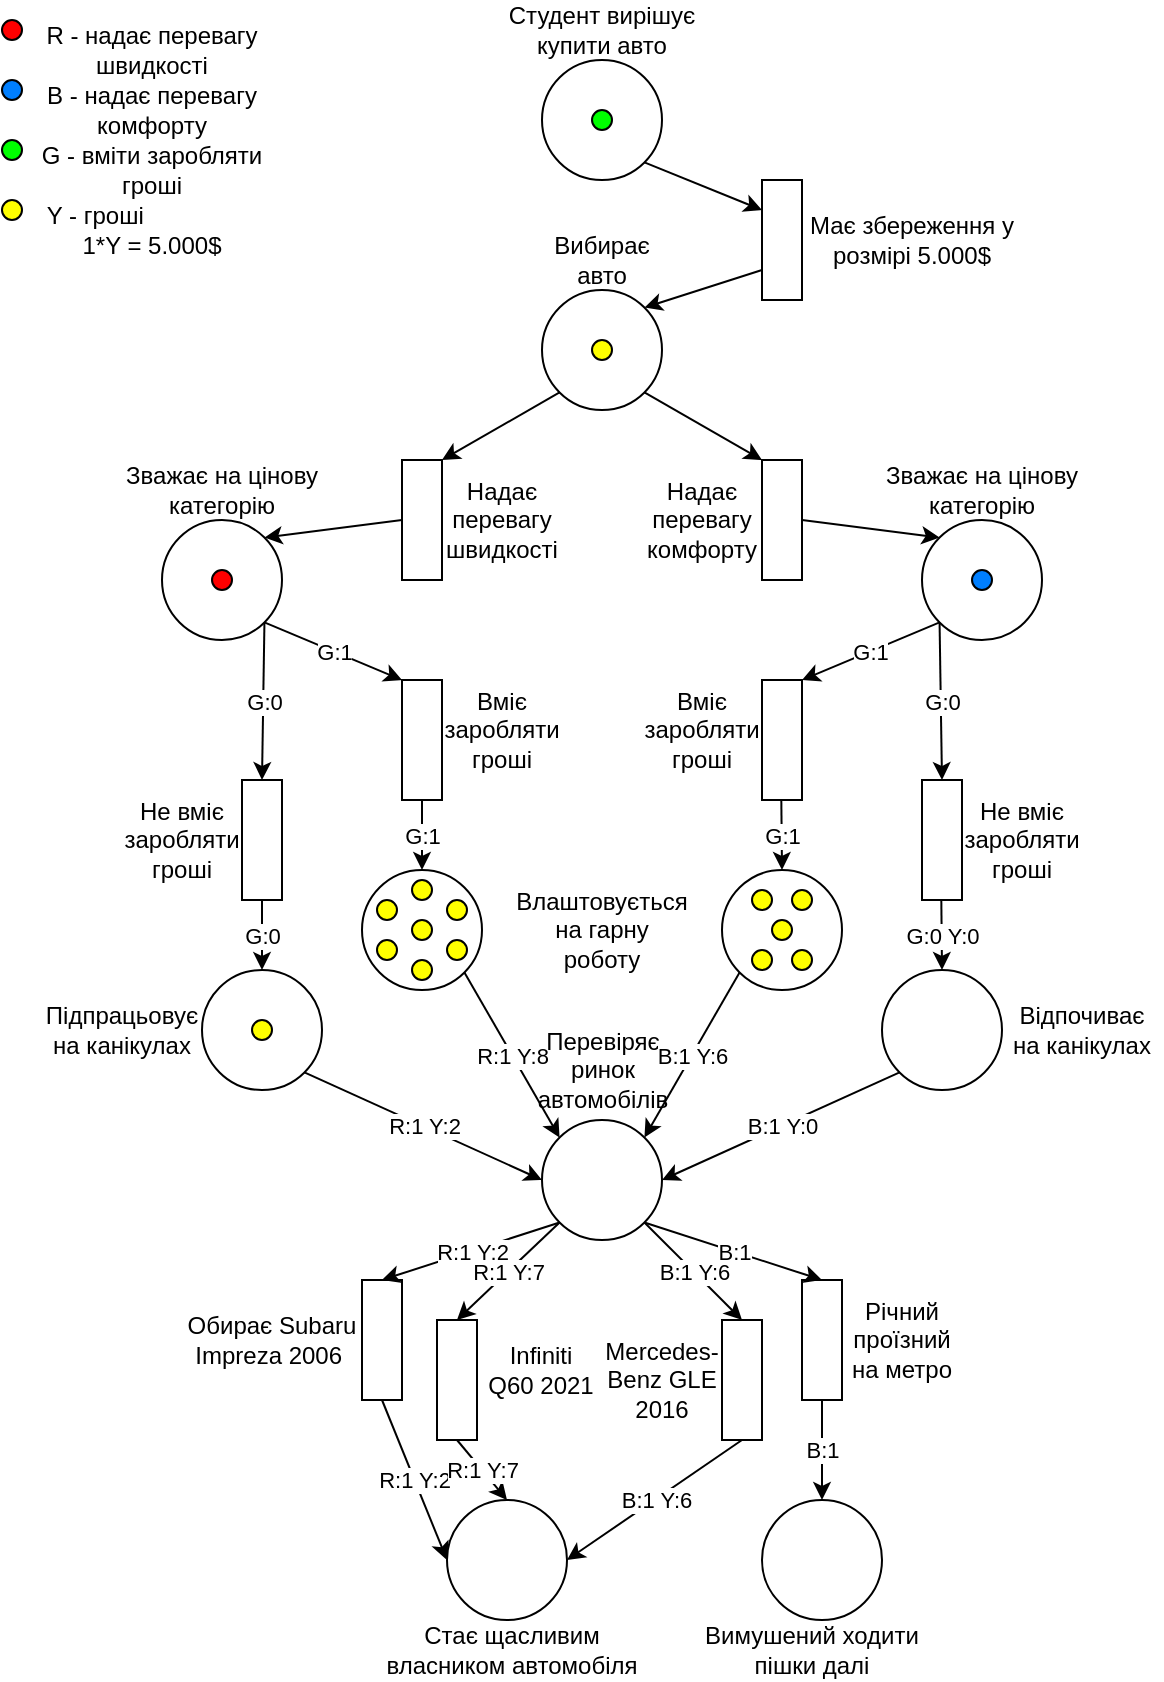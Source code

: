 <mxfile version="24.9.1">
  <diagram name="Сторінка-1" id="kx6VqbXG0v3h4aEq7V4B">
    <mxGraphModel dx="750" dy="398" grid="1" gridSize="10" guides="1" tooltips="1" connect="1" arrows="1" fold="1" page="1" pageScale="1" pageWidth="827" pageHeight="1169" math="0" shadow="0">
      <root>
        <mxCell id="0" />
        <mxCell id="1" parent="0" />
        <mxCell id="U1rXRDyI1pyq9QR3dmrv-1" value="" style="ellipse;whiteSpace=wrap;html=1;aspect=fixed;" vertex="1" parent="1">
          <mxGeometry x="370" y="155" width="60" height="60" as="geometry" />
        </mxCell>
        <mxCell id="U1rXRDyI1pyq9QR3dmrv-2" value="" style="rounded=0;whiteSpace=wrap;html=1;rotation=90;" vertex="1" parent="1">
          <mxGeometry x="280" y="260" width="60" height="20" as="geometry" />
        </mxCell>
        <mxCell id="U1rXRDyI1pyq9QR3dmrv-3" value="" style="rounded=0;whiteSpace=wrap;html=1;rotation=90;" vertex="1" parent="1">
          <mxGeometry x="460" y="260" width="60" height="20" as="geometry" />
        </mxCell>
        <mxCell id="U1rXRDyI1pyq9QR3dmrv-4" value="" style="endArrow=classic;html=1;rounded=0;entryX=0;entryY=0;entryDx=0;entryDy=0;exitX=0;exitY=1;exitDx=0;exitDy=0;" edge="1" parent="1" source="U1rXRDyI1pyq9QR3dmrv-1" target="U1rXRDyI1pyq9QR3dmrv-2">
          <mxGeometry relative="1" as="geometry">
            <mxPoint x="360" y="180" as="sourcePoint" />
            <mxPoint x="460" y="180" as="targetPoint" />
          </mxGeometry>
        </mxCell>
        <mxCell id="U1rXRDyI1pyq9QR3dmrv-6" value="" style="endArrow=classic;html=1;rounded=0;entryX=0;entryY=1;entryDx=0;entryDy=0;exitX=1;exitY=1;exitDx=0;exitDy=0;" edge="1" parent="1" source="U1rXRDyI1pyq9QR3dmrv-1" target="U1rXRDyI1pyq9QR3dmrv-3">
          <mxGeometry relative="1" as="geometry">
            <mxPoint x="389" y="101" as="sourcePoint" />
            <mxPoint x="330" y="150" as="targetPoint" />
          </mxGeometry>
        </mxCell>
        <mxCell id="U1rXRDyI1pyq9QR3dmrv-9" value="R - надає перевагу швидкості" style="text;html=1;align=center;verticalAlign=middle;whiteSpace=wrap;rounded=0;" vertex="1" parent="1">
          <mxGeometry x="110" y="20" width="130" height="30" as="geometry" />
        </mxCell>
        <mxCell id="U1rXRDyI1pyq9QR3dmrv-11" value="Надає перевагу швидкості" style="text;html=1;align=center;verticalAlign=middle;whiteSpace=wrap;rounded=0;" vertex="1" parent="1">
          <mxGeometry x="310" y="255" width="80" height="30" as="geometry" />
        </mxCell>
        <mxCell id="U1rXRDyI1pyq9QR3dmrv-12" value="Надає перевагу комфорту" style="text;html=1;align=center;verticalAlign=middle;whiteSpace=wrap;rounded=0;" vertex="1" parent="1">
          <mxGeometry x="420" y="255" width="60" height="30" as="geometry" />
        </mxCell>
        <mxCell id="U1rXRDyI1pyq9QR3dmrv-13" value="Студент вирішує купити авто" style="text;html=1;align=center;verticalAlign=middle;whiteSpace=wrap;rounded=0;" vertex="1" parent="1">
          <mxGeometry x="351.25" y="10" width="97.5" height="30" as="geometry" />
        </mxCell>
        <mxCell id="U1rXRDyI1pyq9QR3dmrv-14" value="" style="ellipse;whiteSpace=wrap;html=1;aspect=fixed;" vertex="1" parent="1">
          <mxGeometry x="370" y="40" width="60" height="60" as="geometry" />
        </mxCell>
        <mxCell id="U1rXRDyI1pyq9QR3dmrv-16" value="B - надає перевагу комфорту" style="text;html=1;align=center;verticalAlign=middle;whiteSpace=wrap;rounded=0;" vertex="1" parent="1">
          <mxGeometry x="110" y="50" width="130" height="30" as="geometry" />
        </mxCell>
        <mxCell id="U1rXRDyI1pyq9QR3dmrv-17" value="G - вміти заробляти гроші" style="text;html=1;align=center;verticalAlign=middle;whiteSpace=wrap;rounded=0;" vertex="1" parent="1">
          <mxGeometry x="110" y="80" width="130" height="30" as="geometry" />
        </mxCell>
        <mxCell id="U1rXRDyI1pyq9QR3dmrv-18" value="Y - гроші&amp;nbsp; &amp;nbsp; &amp;nbsp; &amp;nbsp; &amp;nbsp; &amp;nbsp; &amp;nbsp; &amp;nbsp; &amp;nbsp;&lt;div&gt;1*Y = 5.000$&lt;/div&gt;" style="text;html=1;align=center;verticalAlign=middle;whiteSpace=wrap;rounded=0;" vertex="1" parent="1">
          <mxGeometry x="110" y="110" width="130" height="30" as="geometry" />
        </mxCell>
        <mxCell id="U1rXRDyI1pyq9QR3dmrv-23" value="" style="rounded=0;whiteSpace=wrap;html=1;rotation=90;" vertex="1" parent="1">
          <mxGeometry x="460" y="120" width="60" height="20" as="geometry" />
        </mxCell>
        <mxCell id="U1rXRDyI1pyq9QR3dmrv-24" value="Має збереження у розмірі 5.000$" style="text;html=1;align=center;verticalAlign=middle;whiteSpace=wrap;rounded=0;" vertex="1" parent="1">
          <mxGeometry x="500" y="115" width="110" height="30" as="geometry" />
        </mxCell>
        <mxCell id="U1rXRDyI1pyq9QR3dmrv-25" value="" style="endArrow=classic;html=1;rounded=0;entryX=0.25;entryY=1;entryDx=0;entryDy=0;exitX=1;exitY=1;exitDx=0;exitDy=0;" edge="1" parent="1" source="U1rXRDyI1pyq9QR3dmrv-14" target="U1rXRDyI1pyq9QR3dmrv-23">
          <mxGeometry relative="1" as="geometry">
            <mxPoint x="450" y="80" as="sourcePoint" />
            <mxPoint x="460" y="180" as="targetPoint" />
          </mxGeometry>
        </mxCell>
        <mxCell id="U1rXRDyI1pyq9QR3dmrv-27" value="" style="endArrow=classic;html=1;rounded=0;entryX=1;entryY=0;entryDx=0;entryDy=0;exitX=0.75;exitY=1;exitDx=0;exitDy=0;" edge="1" parent="1" source="U1rXRDyI1pyq9QR3dmrv-23" target="U1rXRDyI1pyq9QR3dmrv-1">
          <mxGeometry relative="1" as="geometry">
            <mxPoint x="360" y="180" as="sourcePoint" />
            <mxPoint x="460" y="180" as="targetPoint" />
          </mxGeometry>
        </mxCell>
        <mxCell id="U1rXRDyI1pyq9QR3dmrv-31" value="" style="ellipse;whiteSpace=wrap;html=1;aspect=fixed;" vertex="1" parent="1">
          <mxGeometry x="180" y="270" width="60" height="60" as="geometry" />
        </mxCell>
        <mxCell id="U1rXRDyI1pyq9QR3dmrv-32" value="" style="endArrow=classic;html=1;rounded=0;entryX=1;entryY=0;entryDx=0;entryDy=0;exitX=0.5;exitY=1;exitDx=0;exitDy=0;" edge="1" parent="1" source="U1rXRDyI1pyq9QR3dmrv-2" target="U1rXRDyI1pyq9QR3dmrv-31">
          <mxGeometry width="50" height="50" relative="1" as="geometry">
            <mxPoint x="390" y="340" as="sourcePoint" />
            <mxPoint x="440" y="290" as="targetPoint" />
          </mxGeometry>
        </mxCell>
        <mxCell id="U1rXRDyI1pyq9QR3dmrv-35" value="" style="ellipse;whiteSpace=wrap;html=1;aspect=fixed;" vertex="1" parent="1">
          <mxGeometry x="560" y="270" width="60" height="60" as="geometry" />
        </mxCell>
        <mxCell id="U1rXRDyI1pyq9QR3dmrv-36" value="" style="endArrow=classic;html=1;rounded=0;entryX=0;entryY=0;entryDx=0;entryDy=0;exitX=0.5;exitY=0;exitDx=0;exitDy=0;" edge="1" parent="1" source="U1rXRDyI1pyq9QR3dmrv-3" target="U1rXRDyI1pyq9QR3dmrv-35">
          <mxGeometry width="50" height="50" relative="1" as="geometry">
            <mxPoint x="549" y="306" as="sourcePoint" />
            <mxPoint x="480" y="315" as="targetPoint" />
          </mxGeometry>
        </mxCell>
        <mxCell id="U1rXRDyI1pyq9QR3dmrv-38" value="" style="rounded=0;whiteSpace=wrap;html=1;rotation=90;" vertex="1" parent="1">
          <mxGeometry x="200" y="420" width="60" height="20" as="geometry" />
        </mxCell>
        <mxCell id="U1rXRDyI1pyq9QR3dmrv-39" value="" style="rounded=0;whiteSpace=wrap;html=1;rotation=90;" vertex="1" parent="1">
          <mxGeometry x="280" y="370" width="60" height="20" as="geometry" />
        </mxCell>
        <mxCell id="U1rXRDyI1pyq9QR3dmrv-40" value="" style="rounded=0;whiteSpace=wrap;html=1;rotation=90;" vertex="1" parent="1">
          <mxGeometry x="460" y="370" width="60" height="20" as="geometry" />
        </mxCell>
        <mxCell id="U1rXRDyI1pyq9QR3dmrv-41" value="" style="rounded=0;whiteSpace=wrap;html=1;rotation=90;" vertex="1" parent="1">
          <mxGeometry x="540" y="420" width="60" height="20" as="geometry" />
        </mxCell>
        <mxCell id="U1rXRDyI1pyq9QR3dmrv-42" value="Вміє заробляти гроші" style="text;html=1;align=center;verticalAlign=middle;whiteSpace=wrap;rounded=0;" vertex="1" parent="1">
          <mxGeometry x="420" y="360" width="60" height="30" as="geometry" />
        </mxCell>
        <mxCell id="U1rXRDyI1pyq9QR3dmrv-43" value="Не вміє заробляти гроші" style="text;html=1;align=center;verticalAlign=middle;whiteSpace=wrap;rounded=0;" vertex="1" parent="1">
          <mxGeometry x="580" y="415" width="60" height="30" as="geometry" />
        </mxCell>
        <mxCell id="U1rXRDyI1pyq9QR3dmrv-44" value="Вміє заробляти гроші" style="text;html=1;align=center;verticalAlign=middle;whiteSpace=wrap;rounded=0;" vertex="1" parent="1">
          <mxGeometry x="320" y="360" width="60" height="30" as="geometry" />
        </mxCell>
        <mxCell id="U1rXRDyI1pyq9QR3dmrv-45" value="Не вміє заробляти гроші" style="text;html=1;align=center;verticalAlign=middle;whiteSpace=wrap;rounded=0;" vertex="1" parent="1">
          <mxGeometry x="160" y="415" width="60" height="30" as="geometry" />
        </mxCell>
        <mxCell id="U1rXRDyI1pyq9QR3dmrv-49" value="" style="endArrow=classic;html=1;rounded=0;exitX=1;exitY=1;exitDx=0;exitDy=0;entryX=0;entryY=1;entryDx=0;entryDy=0;" edge="1" parent="1" source="U1rXRDyI1pyq9QR3dmrv-31" target="U1rXRDyI1pyq9QR3dmrv-39">
          <mxGeometry relative="1" as="geometry">
            <mxPoint x="360" y="320" as="sourcePoint" />
            <mxPoint x="460" y="320" as="targetPoint" />
          </mxGeometry>
        </mxCell>
        <mxCell id="U1rXRDyI1pyq9QR3dmrv-50" value="G:1" style="edgeLabel;resizable=0;html=1;;align=center;verticalAlign=middle;" connectable="0" vertex="1" parent="U1rXRDyI1pyq9QR3dmrv-49">
          <mxGeometry relative="1" as="geometry" />
        </mxCell>
        <mxCell id="U1rXRDyI1pyq9QR3dmrv-51" value="" style="endArrow=classic;html=1;rounded=0;exitX=1;exitY=1;exitDx=0;exitDy=0;entryX=0;entryY=0.5;entryDx=0;entryDy=0;" edge="1" parent="1" source="U1rXRDyI1pyq9QR3dmrv-31" target="U1rXRDyI1pyq9QR3dmrv-38">
          <mxGeometry relative="1" as="geometry">
            <mxPoint x="241" y="331" as="sourcePoint" />
            <mxPoint x="310" y="360" as="targetPoint" />
          </mxGeometry>
        </mxCell>
        <mxCell id="U1rXRDyI1pyq9QR3dmrv-52" value="G:0" style="edgeLabel;resizable=0;html=1;;align=center;verticalAlign=middle;" connectable="0" vertex="1" parent="U1rXRDyI1pyq9QR3dmrv-51">
          <mxGeometry relative="1" as="geometry" />
        </mxCell>
        <mxCell id="U1rXRDyI1pyq9QR3dmrv-53" value="" style="endArrow=classic;html=1;rounded=0;exitX=0;exitY=1;exitDx=0;exitDy=0;entryX=0;entryY=0;entryDx=0;entryDy=0;" edge="1" parent="1" source="U1rXRDyI1pyq9QR3dmrv-35" target="U1rXRDyI1pyq9QR3dmrv-40">
          <mxGeometry relative="1" as="geometry">
            <mxPoint x="241" y="331" as="sourcePoint" />
            <mxPoint x="310" y="360" as="targetPoint" />
          </mxGeometry>
        </mxCell>
        <mxCell id="U1rXRDyI1pyq9QR3dmrv-54" value="G:1" style="edgeLabel;resizable=0;html=1;;align=center;verticalAlign=middle;" connectable="0" vertex="1" parent="U1rXRDyI1pyq9QR3dmrv-53">
          <mxGeometry relative="1" as="geometry" />
        </mxCell>
        <mxCell id="U1rXRDyI1pyq9QR3dmrv-55" value="" style="endArrow=classic;html=1;rounded=0;exitX=0;exitY=1;exitDx=0;exitDy=0;entryX=0;entryY=0.5;entryDx=0;entryDy=0;" edge="1" parent="1" source="U1rXRDyI1pyq9QR3dmrv-35" target="U1rXRDyI1pyq9QR3dmrv-41">
          <mxGeometry relative="1" as="geometry">
            <mxPoint x="241" y="331" as="sourcePoint" />
            <mxPoint x="240" y="410" as="targetPoint" />
          </mxGeometry>
        </mxCell>
        <mxCell id="U1rXRDyI1pyq9QR3dmrv-56" value="G:0" style="edgeLabel;resizable=0;html=1;;align=center;verticalAlign=middle;" connectable="0" vertex="1" parent="U1rXRDyI1pyq9QR3dmrv-55">
          <mxGeometry relative="1" as="geometry" />
        </mxCell>
        <mxCell id="U1rXRDyI1pyq9QR3dmrv-57" value="" style="ellipse;whiteSpace=wrap;html=1;aspect=fixed;" vertex="1" parent="1">
          <mxGeometry x="280" y="445" width="60" height="60" as="geometry" />
        </mxCell>
        <mxCell id="U1rXRDyI1pyq9QR3dmrv-58" value="" style="ellipse;whiteSpace=wrap;html=1;aspect=fixed;" vertex="1" parent="1">
          <mxGeometry x="200" y="495" width="60" height="60" as="geometry" />
        </mxCell>
        <mxCell id="U1rXRDyI1pyq9QR3dmrv-59" value="" style="ellipse;whiteSpace=wrap;html=1;aspect=fixed;" vertex="1" parent="1">
          <mxGeometry x="460" y="445" width="60" height="60" as="geometry" />
        </mxCell>
        <mxCell id="U1rXRDyI1pyq9QR3dmrv-60" value="" style="ellipse;whiteSpace=wrap;html=1;aspect=fixed;" vertex="1" parent="1">
          <mxGeometry x="540" y="495" width="60" height="60" as="geometry" />
        </mxCell>
        <mxCell id="U1rXRDyI1pyq9QR3dmrv-61" value="" style="endArrow=classic;html=1;rounded=0;exitX=1;exitY=0.5;exitDx=0;exitDy=0;entryX=0.5;entryY=0;entryDx=0;entryDy=0;" edge="1" parent="1" source="U1rXRDyI1pyq9QR3dmrv-39" target="U1rXRDyI1pyq9QR3dmrv-57">
          <mxGeometry relative="1" as="geometry">
            <mxPoint x="360" y="390" as="sourcePoint" />
            <mxPoint x="460" y="390" as="targetPoint" />
          </mxGeometry>
        </mxCell>
        <mxCell id="U1rXRDyI1pyq9QR3dmrv-62" value="G:1" style="edgeLabel;resizable=0;html=1;;align=center;verticalAlign=middle;" connectable="0" vertex="1" parent="U1rXRDyI1pyq9QR3dmrv-61">
          <mxGeometry relative="1" as="geometry" />
        </mxCell>
        <mxCell id="U1rXRDyI1pyq9QR3dmrv-64" value="" style="endArrow=classic;html=1;rounded=0;exitX=1;exitY=0.5;exitDx=0;exitDy=0;entryX=0.5;entryY=0;entryDx=0;entryDy=0;" edge="1" parent="1" target="U1rXRDyI1pyq9QR3dmrv-59">
          <mxGeometry relative="1" as="geometry">
            <mxPoint x="489.66" y="410" as="sourcePoint" />
            <mxPoint x="520" y="440" as="targetPoint" />
          </mxGeometry>
        </mxCell>
        <mxCell id="U1rXRDyI1pyq9QR3dmrv-65" value="G:1" style="edgeLabel;resizable=0;html=1;;align=center;verticalAlign=middle;" connectable="0" vertex="1" parent="U1rXRDyI1pyq9QR3dmrv-64">
          <mxGeometry relative="1" as="geometry" />
        </mxCell>
        <mxCell id="U1rXRDyI1pyq9QR3dmrv-66" value="" style="endArrow=classic;html=1;rounded=0;exitX=1;exitY=0.5;exitDx=0;exitDy=0;entryX=0.5;entryY=0;entryDx=0;entryDy=0;" edge="1" parent="1" target="U1rXRDyI1pyq9QR3dmrv-60">
          <mxGeometry relative="1" as="geometry">
            <mxPoint x="569.66" y="460" as="sourcePoint" />
            <mxPoint x="590" y="500" as="targetPoint" />
          </mxGeometry>
        </mxCell>
        <mxCell id="U1rXRDyI1pyq9QR3dmrv-67" value="G:0 Y:0" style="edgeLabel;resizable=0;html=1;;align=center;verticalAlign=middle;" connectable="0" vertex="1" parent="U1rXRDyI1pyq9QR3dmrv-66">
          <mxGeometry relative="1" as="geometry" />
        </mxCell>
        <mxCell id="U1rXRDyI1pyq9QR3dmrv-68" value="" style="endArrow=classic;html=1;rounded=0;exitX=1;exitY=0.5;exitDx=0;exitDy=0;entryX=0.5;entryY=0;entryDx=0;entryDy=0;" edge="1" parent="1" target="U1rXRDyI1pyq9QR3dmrv-58">
          <mxGeometry relative="1" as="geometry">
            <mxPoint x="230" y="460" as="sourcePoint" />
            <mxPoint x="260" y="490" as="targetPoint" />
          </mxGeometry>
        </mxCell>
        <mxCell id="U1rXRDyI1pyq9QR3dmrv-69" value="G:0" style="edgeLabel;resizable=0;html=1;;align=center;verticalAlign=middle;" connectable="0" vertex="1" parent="U1rXRDyI1pyq9QR3dmrv-68">
          <mxGeometry relative="1" as="geometry" />
        </mxCell>
        <mxCell id="U1rXRDyI1pyq9QR3dmrv-70" value="Відпочиває на канікулах" style="text;html=1;align=center;verticalAlign=middle;whiteSpace=wrap;rounded=0;" vertex="1" parent="1">
          <mxGeometry x="600" y="510" width="80" height="30" as="geometry" />
        </mxCell>
        <mxCell id="U1rXRDyI1pyq9QR3dmrv-71" value="Влаштовується на гарну роботу" style="text;html=1;align=center;verticalAlign=middle;whiteSpace=wrap;rounded=0;" vertex="1" parent="1">
          <mxGeometry x="370" y="460" width="60" height="30" as="geometry" />
        </mxCell>
        <mxCell id="U1rXRDyI1pyq9QR3dmrv-72" value="Підпрацьовує на канікулах" style="text;html=1;align=center;verticalAlign=middle;whiteSpace=wrap;rounded=0;" vertex="1" parent="1">
          <mxGeometry x="130" y="510" width="60" height="30" as="geometry" />
        </mxCell>
        <mxCell id="U1rXRDyI1pyq9QR3dmrv-85" value="" style="ellipse;whiteSpace=wrap;html=1;aspect=fixed;" vertex="1" parent="1">
          <mxGeometry x="370" y="570" width="60" height="60" as="geometry" />
        </mxCell>
        <mxCell id="U1rXRDyI1pyq9QR3dmrv-86" value="Перевіряє ринок автомобілів" style="text;html=1;align=center;verticalAlign=middle;whiteSpace=wrap;rounded=0;" vertex="1" parent="1">
          <mxGeometry x="357.5" y="530" width="85" height="30" as="geometry" />
        </mxCell>
        <mxCell id="U1rXRDyI1pyq9QR3dmrv-91" value="" style="rounded=0;whiteSpace=wrap;html=1;rotation=90;" vertex="1" parent="1">
          <mxGeometry x="297.5" y="690" width="60" height="20" as="geometry" />
        </mxCell>
        <mxCell id="U1rXRDyI1pyq9QR3dmrv-92" value="" style="rounded=0;whiteSpace=wrap;html=1;rotation=90;" vertex="1" parent="1">
          <mxGeometry x="440" y="690" width="60" height="20" as="geometry" />
        </mxCell>
        <mxCell id="U1rXRDyI1pyq9QR3dmrv-93" value="" style="rounded=0;whiteSpace=wrap;html=1;rotation=90;" vertex="1" parent="1">
          <mxGeometry x="480" y="670" width="60" height="20" as="geometry" />
        </mxCell>
        <mxCell id="U1rXRDyI1pyq9QR3dmrv-94" value="" style="rounded=0;whiteSpace=wrap;html=1;rotation=90;" vertex="1" parent="1">
          <mxGeometry x="260" y="670" width="60" height="20" as="geometry" />
        </mxCell>
        <mxCell id="U1rXRDyI1pyq9QR3dmrv-95" value="" style="endArrow=classic;html=1;rounded=0;entryX=0;entryY=0.5;entryDx=0;entryDy=0;exitX=0;exitY=1;exitDx=0;exitDy=0;" edge="1" parent="1" source="U1rXRDyI1pyq9QR3dmrv-85" target="U1rXRDyI1pyq9QR3dmrv-94">
          <mxGeometry relative="1" as="geometry">
            <mxPoint x="370" y="610" as="sourcePoint" />
            <mxPoint x="470" y="610" as="targetPoint" />
          </mxGeometry>
        </mxCell>
        <mxCell id="U1rXRDyI1pyq9QR3dmrv-96" value="R:1 Y:2" style="edgeLabel;resizable=0;html=1;;align=center;verticalAlign=middle;" connectable="0" vertex="1" parent="U1rXRDyI1pyq9QR3dmrv-95">
          <mxGeometry relative="1" as="geometry" />
        </mxCell>
        <mxCell id="U1rXRDyI1pyq9QR3dmrv-97" value="" style="endArrow=classic;html=1;rounded=0;entryX=0;entryY=0.5;entryDx=0;entryDy=0;exitX=0;exitY=1;exitDx=0;exitDy=0;" edge="1" parent="1" source="U1rXRDyI1pyq9QR3dmrv-85" target="U1rXRDyI1pyq9QR3dmrv-91">
          <mxGeometry relative="1" as="geometry">
            <mxPoint x="370" y="610" as="sourcePoint" />
            <mxPoint x="470" y="610" as="targetPoint" />
          </mxGeometry>
        </mxCell>
        <mxCell id="U1rXRDyI1pyq9QR3dmrv-98" value="R:1 Y:7" style="edgeLabel;resizable=0;html=1;;align=center;verticalAlign=middle;" connectable="0" vertex="1" parent="U1rXRDyI1pyq9QR3dmrv-97">
          <mxGeometry relative="1" as="geometry" />
        </mxCell>
        <mxCell id="U1rXRDyI1pyq9QR3dmrv-101" value="" style="endArrow=classic;html=1;rounded=0;entryX=0;entryY=0.5;entryDx=0;entryDy=0;exitX=1;exitY=1;exitDx=0;exitDy=0;" edge="1" parent="1" source="U1rXRDyI1pyq9QR3dmrv-85" target="U1rXRDyI1pyq9QR3dmrv-93">
          <mxGeometry relative="1" as="geometry">
            <mxPoint x="370" y="550" as="sourcePoint" />
            <mxPoint x="470" y="550" as="targetPoint" />
          </mxGeometry>
        </mxCell>
        <mxCell id="U1rXRDyI1pyq9QR3dmrv-102" value="B:1" style="edgeLabel;resizable=0;html=1;;align=center;verticalAlign=middle;" connectable="0" vertex="1" parent="U1rXRDyI1pyq9QR3dmrv-101">
          <mxGeometry relative="1" as="geometry" />
        </mxCell>
        <mxCell id="U1rXRDyI1pyq9QR3dmrv-103" value="Обирає Subaru Impreza 2006&amp;nbsp;" style="text;html=1;align=center;verticalAlign=middle;whiteSpace=wrap;rounded=0;" vertex="1" parent="1">
          <mxGeometry x="190" y="665" width="90" height="30" as="geometry" />
        </mxCell>
        <mxCell id="U1rXRDyI1pyq9QR3dmrv-104" value="Infiniti Q60 2021" style="text;html=1;align=center;verticalAlign=middle;whiteSpace=wrap;rounded=0;" vertex="1" parent="1">
          <mxGeometry x="340" y="680" width="58.75" height="30" as="geometry" />
        </mxCell>
        <mxCell id="U1rXRDyI1pyq9QR3dmrv-105" value="" style="endArrow=classic;html=1;rounded=0;entryX=0;entryY=0.5;entryDx=0;entryDy=0;exitX=1;exitY=1;exitDx=0;exitDy=0;" edge="1" parent="1" source="U1rXRDyI1pyq9QR3dmrv-85" target="U1rXRDyI1pyq9QR3dmrv-92">
          <mxGeometry relative="1" as="geometry">
            <mxPoint x="399.75" y="646" as="sourcePoint" />
            <mxPoint x="448.75" y="695" as="targetPoint" />
          </mxGeometry>
        </mxCell>
        <mxCell id="U1rXRDyI1pyq9QR3dmrv-106" value="B:1 Y:6" style="edgeLabel;resizable=0;html=1;;align=center;verticalAlign=middle;" connectable="0" vertex="1" parent="U1rXRDyI1pyq9QR3dmrv-105">
          <mxGeometry relative="1" as="geometry" />
        </mxCell>
        <mxCell id="U1rXRDyI1pyq9QR3dmrv-107" value="Mercedes-Benz GLE 2016" style="text;html=1;align=center;verticalAlign=middle;whiteSpace=wrap;rounded=0;" vertex="1" parent="1">
          <mxGeometry x="400" y="685" width="60" height="30" as="geometry" />
        </mxCell>
        <mxCell id="U1rXRDyI1pyq9QR3dmrv-108" value="Річний проїзний на метро" style="text;html=1;align=center;verticalAlign=middle;whiteSpace=wrap;rounded=0;" vertex="1" parent="1">
          <mxGeometry x="520" y="665" width="60" height="30" as="geometry" />
        </mxCell>
        <mxCell id="U1rXRDyI1pyq9QR3dmrv-109" value="" style="ellipse;whiteSpace=wrap;html=1;aspect=fixed;" vertex="1" parent="1">
          <mxGeometry x="322.5" y="760" width="60" height="60" as="geometry" />
        </mxCell>
        <mxCell id="U1rXRDyI1pyq9QR3dmrv-110" value="" style="ellipse;whiteSpace=wrap;html=1;aspect=fixed;" vertex="1" parent="1">
          <mxGeometry x="480" y="760" width="60" height="60" as="geometry" />
        </mxCell>
        <mxCell id="U1rXRDyI1pyq9QR3dmrv-111" value="Стає щасливим власником автомобіля" style="text;html=1;align=center;verticalAlign=middle;whiteSpace=wrap;rounded=0;" vertex="1" parent="1">
          <mxGeometry x="290" y="820" width="130" height="30" as="geometry" />
        </mxCell>
        <mxCell id="U1rXRDyI1pyq9QR3dmrv-112" value="Вимушений ходити пішки далі" style="text;html=1;align=center;verticalAlign=middle;whiteSpace=wrap;rounded=0;" vertex="1" parent="1">
          <mxGeometry x="440" y="820" width="130" height="30" as="geometry" />
        </mxCell>
        <mxCell id="U1rXRDyI1pyq9QR3dmrv-119" value="" style="ellipse;whiteSpace=wrap;html=1;aspect=fixed;fillColor=#00FF00;" vertex="1" parent="1">
          <mxGeometry x="395" y="65" width="10" height="10" as="geometry" />
        </mxCell>
        <mxCell id="U1rXRDyI1pyq9QR3dmrv-120" value="" style="ellipse;whiteSpace=wrap;html=1;aspect=fixed;fillColor=#FFFF00;" vertex="1" parent="1">
          <mxGeometry x="395" y="180" width="10" height="10" as="geometry" />
        </mxCell>
        <mxCell id="U1rXRDyI1pyq9QR3dmrv-121" value="" style="ellipse;whiteSpace=wrap;html=1;aspect=fixed;fillColor=#FF0000;" vertex="1" parent="1">
          <mxGeometry x="205" y="295" width="10" height="10" as="geometry" />
        </mxCell>
        <mxCell id="U1rXRDyI1pyq9QR3dmrv-125" value="" style="ellipse;whiteSpace=wrap;html=1;aspect=fixed;fillColor=#007FFF;" vertex="1" parent="1">
          <mxGeometry x="585" y="295" width="10" height="10" as="geometry" />
        </mxCell>
        <mxCell id="U1rXRDyI1pyq9QR3dmrv-126" value="" style="ellipse;whiteSpace=wrap;html=1;aspect=fixed;fillColor=#FFFF00;" vertex="1" parent="1">
          <mxGeometry x="475" y="455" width="10" height="10" as="geometry" />
        </mxCell>
        <mxCell id="U1rXRDyI1pyq9QR3dmrv-127" value="" style="ellipse;whiteSpace=wrap;html=1;aspect=fixed;fillColor=#FFFF00;" vertex="1" parent="1">
          <mxGeometry x="495" y="455" width="10" height="10" as="geometry" />
        </mxCell>
        <mxCell id="U1rXRDyI1pyq9QR3dmrv-128" value="" style="ellipse;whiteSpace=wrap;html=1;aspect=fixed;fillColor=#FFFF00;" vertex="1" parent="1">
          <mxGeometry x="495" y="485" width="10" height="10" as="geometry" />
        </mxCell>
        <mxCell id="U1rXRDyI1pyq9QR3dmrv-129" value="" style="ellipse;whiteSpace=wrap;html=1;aspect=fixed;fillColor=#FFFF00;" vertex="1" parent="1">
          <mxGeometry x="475" y="485" width="10" height="10" as="geometry" />
        </mxCell>
        <mxCell id="U1rXRDyI1pyq9QR3dmrv-130" value="" style="ellipse;whiteSpace=wrap;html=1;aspect=fixed;fillColor=#FFFF00;" vertex="1" parent="1">
          <mxGeometry x="485" y="470" width="10" height="10" as="geometry" />
        </mxCell>
        <mxCell id="U1rXRDyI1pyq9QR3dmrv-131" value="" style="ellipse;whiteSpace=wrap;html=1;aspect=fixed;fillColor=#FFFF00;" vertex="1" parent="1">
          <mxGeometry x="305" y="470" width="10" height="10" as="geometry" />
        </mxCell>
        <mxCell id="U1rXRDyI1pyq9QR3dmrv-132" value="" style="ellipse;whiteSpace=wrap;html=1;aspect=fixed;fillColor=#FFFF00;" vertex="1" parent="1">
          <mxGeometry x="322.5" y="480" width="10" height="10" as="geometry" />
        </mxCell>
        <mxCell id="U1rXRDyI1pyq9QR3dmrv-133" value="" style="ellipse;whiteSpace=wrap;html=1;aspect=fixed;fillColor=#FFFF00;" vertex="1" parent="1">
          <mxGeometry x="322.5" y="460" width="10" height="10" as="geometry" />
        </mxCell>
        <mxCell id="U1rXRDyI1pyq9QR3dmrv-134" value="" style="ellipse;whiteSpace=wrap;html=1;aspect=fixed;fillColor=#FFFF00;" vertex="1" parent="1">
          <mxGeometry x="287.5" y="460" width="10" height="10" as="geometry" />
        </mxCell>
        <mxCell id="U1rXRDyI1pyq9QR3dmrv-135" value="" style="ellipse;whiteSpace=wrap;html=1;aspect=fixed;fillColor=#FFFF00;" vertex="1" parent="1">
          <mxGeometry x="305" y="450" width="10" height="10" as="geometry" />
        </mxCell>
        <mxCell id="U1rXRDyI1pyq9QR3dmrv-136" value="" style="ellipse;whiteSpace=wrap;html=1;aspect=fixed;fillColor=#FFFF00;" vertex="1" parent="1">
          <mxGeometry x="287.5" y="480" width="10" height="10" as="geometry" />
        </mxCell>
        <mxCell id="U1rXRDyI1pyq9QR3dmrv-137" value="" style="ellipse;whiteSpace=wrap;html=1;aspect=fixed;fillColor=#FFFF00;" vertex="1" parent="1">
          <mxGeometry x="305" y="490" width="10" height="10" as="geometry" />
        </mxCell>
        <mxCell id="U1rXRDyI1pyq9QR3dmrv-138" value="" style="ellipse;whiteSpace=wrap;html=1;aspect=fixed;fillColor=#FFFF00;" vertex="1" parent="1">
          <mxGeometry x="225" y="520" width="10" height="10" as="geometry" />
        </mxCell>
        <mxCell id="U1rXRDyI1pyq9QR3dmrv-141" value="" style="ellipse;whiteSpace=wrap;html=1;aspect=fixed;fillColor=#00FF00;" vertex="1" parent="1">
          <mxGeometry x="100" y="80" width="10" height="10" as="geometry" />
        </mxCell>
        <mxCell id="U1rXRDyI1pyq9QR3dmrv-142" value="" style="ellipse;whiteSpace=wrap;html=1;aspect=fixed;fillColor=#FFFF00;" vertex="1" parent="1">
          <mxGeometry x="100" y="110" width="10" height="10" as="geometry" />
        </mxCell>
        <mxCell id="U1rXRDyI1pyq9QR3dmrv-144" value="" style="ellipse;whiteSpace=wrap;html=1;aspect=fixed;fillColor=#007FFF;" vertex="1" parent="1">
          <mxGeometry x="100" y="50" width="10" height="10" as="geometry" />
        </mxCell>
        <mxCell id="U1rXRDyI1pyq9QR3dmrv-145" value="" style="ellipse;whiteSpace=wrap;html=1;aspect=fixed;fillColor=#FF0000;" vertex="1" parent="1">
          <mxGeometry x="100" y="20" width="10" height="10" as="geometry" />
        </mxCell>
        <mxCell id="U1rXRDyI1pyq9QR3dmrv-147" value="" style="endArrow=classic;html=1;rounded=0;entryX=0;entryY=0.5;entryDx=0;entryDy=0;exitX=1;exitY=0.5;exitDx=0;exitDy=0;" edge="1" parent="1" source="U1rXRDyI1pyq9QR3dmrv-94" target="U1rXRDyI1pyq9QR3dmrv-109">
          <mxGeometry relative="1" as="geometry">
            <mxPoint x="389" y="631" as="sourcePoint" />
            <mxPoint x="300" y="660" as="targetPoint" />
          </mxGeometry>
        </mxCell>
        <mxCell id="U1rXRDyI1pyq9QR3dmrv-148" value="R:1 Y:2" style="edgeLabel;resizable=0;html=1;;align=center;verticalAlign=middle;" connectable="0" vertex="1" parent="U1rXRDyI1pyq9QR3dmrv-147">
          <mxGeometry relative="1" as="geometry" />
        </mxCell>
        <mxCell id="U1rXRDyI1pyq9QR3dmrv-149" value="" style="endArrow=classic;html=1;rounded=0;entryX=0.5;entryY=0;entryDx=0;entryDy=0;exitX=1;exitY=0.5;exitDx=0;exitDy=0;" edge="1" parent="1" source="U1rXRDyI1pyq9QR3dmrv-91" target="U1rXRDyI1pyq9QR3dmrv-109">
          <mxGeometry relative="1" as="geometry">
            <mxPoint x="389" y="631" as="sourcePoint" />
            <mxPoint x="338" y="680" as="targetPoint" />
          </mxGeometry>
        </mxCell>
        <mxCell id="U1rXRDyI1pyq9QR3dmrv-150" value="R:1 Y:7" style="edgeLabel;resizable=0;html=1;;align=center;verticalAlign=middle;" connectable="0" vertex="1" parent="U1rXRDyI1pyq9QR3dmrv-149">
          <mxGeometry relative="1" as="geometry" />
        </mxCell>
        <mxCell id="U1rXRDyI1pyq9QR3dmrv-151" value="" style="endArrow=classic;html=1;rounded=0;entryX=1;entryY=0.5;entryDx=0;entryDy=0;exitX=1;exitY=0.5;exitDx=0;exitDy=0;" edge="1" parent="1" source="U1rXRDyI1pyq9QR3dmrv-92" target="U1rXRDyI1pyq9QR3dmrv-109">
          <mxGeometry relative="1" as="geometry">
            <mxPoint x="431" y="631" as="sourcePoint" />
            <mxPoint x="480" y="680" as="targetPoint" />
          </mxGeometry>
        </mxCell>
        <mxCell id="U1rXRDyI1pyq9QR3dmrv-152" value="B:1 Y:6" style="edgeLabel;resizable=0;html=1;;align=center;verticalAlign=middle;" connectable="0" vertex="1" parent="U1rXRDyI1pyq9QR3dmrv-151">
          <mxGeometry relative="1" as="geometry" />
        </mxCell>
        <mxCell id="U1rXRDyI1pyq9QR3dmrv-153" value="" style="endArrow=classic;html=1;rounded=0;entryX=0.5;entryY=0;entryDx=0;entryDy=0;exitX=1;exitY=0.5;exitDx=0;exitDy=0;" edge="1" parent="1" source="U1rXRDyI1pyq9QR3dmrv-93" target="U1rXRDyI1pyq9QR3dmrv-110">
          <mxGeometry relative="1" as="geometry">
            <mxPoint x="431" y="631" as="sourcePoint" />
            <mxPoint x="520" y="660" as="targetPoint" />
          </mxGeometry>
        </mxCell>
        <mxCell id="U1rXRDyI1pyq9QR3dmrv-154" value="B:1" style="edgeLabel;resizable=0;html=1;;align=center;verticalAlign=middle;" connectable="0" vertex="1" parent="U1rXRDyI1pyq9QR3dmrv-153">
          <mxGeometry relative="1" as="geometry" />
        </mxCell>
        <mxCell id="U1rXRDyI1pyq9QR3dmrv-160" value="" style="endArrow=classic;html=1;rounded=0;exitX=0;exitY=1;exitDx=0;exitDy=0;entryX=1;entryY=0.5;entryDx=0;entryDy=0;" edge="1" parent="1" source="U1rXRDyI1pyq9QR3dmrv-60" target="U1rXRDyI1pyq9QR3dmrv-85">
          <mxGeometry relative="1" as="geometry">
            <mxPoint x="300" y="610" as="sourcePoint" />
            <mxPoint x="400" y="610" as="targetPoint" />
          </mxGeometry>
        </mxCell>
        <mxCell id="U1rXRDyI1pyq9QR3dmrv-161" value="B:1 Y:0" style="edgeLabel;resizable=0;html=1;;align=center;verticalAlign=middle;" connectable="0" vertex="1" parent="U1rXRDyI1pyq9QR3dmrv-160">
          <mxGeometry relative="1" as="geometry" />
        </mxCell>
        <mxCell id="U1rXRDyI1pyq9QR3dmrv-162" value="" style="endArrow=classic;html=1;rounded=0;exitX=0;exitY=1;exitDx=0;exitDy=0;entryX=1;entryY=0;entryDx=0;entryDy=0;" edge="1" parent="1" source="U1rXRDyI1pyq9QR3dmrv-59" target="U1rXRDyI1pyq9QR3dmrv-85">
          <mxGeometry relative="1" as="geometry">
            <mxPoint x="300" y="510" as="sourcePoint" />
            <mxPoint x="400" y="510" as="targetPoint" />
          </mxGeometry>
        </mxCell>
        <mxCell id="U1rXRDyI1pyq9QR3dmrv-163" value="B:1 Y:6" style="edgeLabel;resizable=0;html=1;;align=center;verticalAlign=middle;" connectable="0" vertex="1" parent="U1rXRDyI1pyq9QR3dmrv-162">
          <mxGeometry relative="1" as="geometry" />
        </mxCell>
        <mxCell id="U1rXRDyI1pyq9QR3dmrv-164" value="" style="endArrow=classic;html=1;rounded=0;entryX=0;entryY=0;entryDx=0;entryDy=0;exitX=1;exitY=1;exitDx=0;exitDy=0;" edge="1" parent="1" source="U1rXRDyI1pyq9QR3dmrv-57" target="U1rXRDyI1pyq9QR3dmrv-85">
          <mxGeometry relative="1" as="geometry">
            <mxPoint x="330" y="530" as="sourcePoint" />
            <mxPoint x="400" y="510" as="targetPoint" />
          </mxGeometry>
        </mxCell>
        <mxCell id="U1rXRDyI1pyq9QR3dmrv-165" value="R:1 Y:8" style="edgeLabel;resizable=0;html=1;;align=center;verticalAlign=middle;" connectable="0" vertex="1" parent="U1rXRDyI1pyq9QR3dmrv-164">
          <mxGeometry relative="1" as="geometry" />
        </mxCell>
        <mxCell id="U1rXRDyI1pyq9QR3dmrv-166" value="" style="endArrow=classic;html=1;rounded=0;entryX=0;entryY=0.5;entryDx=0;entryDy=0;exitX=1;exitY=1;exitDx=0;exitDy=0;" edge="1" parent="1" source="U1rXRDyI1pyq9QR3dmrv-58" target="U1rXRDyI1pyq9QR3dmrv-85">
          <mxGeometry relative="1" as="geometry">
            <mxPoint x="300" y="510" as="sourcePoint" />
            <mxPoint x="400" y="510" as="targetPoint" />
          </mxGeometry>
        </mxCell>
        <mxCell id="U1rXRDyI1pyq9QR3dmrv-167" value="R:1 Y:2" style="edgeLabel;resizable=0;html=1;;align=center;verticalAlign=middle;" connectable="0" vertex="1" parent="U1rXRDyI1pyq9QR3dmrv-166">
          <mxGeometry relative="1" as="geometry" />
        </mxCell>
        <mxCell id="U1rXRDyI1pyq9QR3dmrv-170" value="Вибирає авто" style="text;html=1;align=center;verticalAlign=middle;whiteSpace=wrap;rounded=0;" vertex="1" parent="1">
          <mxGeometry x="370" y="125" width="60" height="30" as="geometry" />
        </mxCell>
        <mxCell id="U1rXRDyI1pyq9QR3dmrv-171" value="Зважає на цінову категорію" style="text;html=1;align=center;verticalAlign=middle;whiteSpace=wrap;rounded=0;" vertex="1" parent="1">
          <mxGeometry x="160" y="240" width="100" height="30" as="geometry" />
        </mxCell>
        <mxCell id="U1rXRDyI1pyq9QR3dmrv-172" value="Зважає на цінову категорію" style="text;html=1;align=center;verticalAlign=middle;whiteSpace=wrap;rounded=0;" vertex="1" parent="1">
          <mxGeometry x="540" y="240" width="100" height="30" as="geometry" />
        </mxCell>
      </root>
    </mxGraphModel>
  </diagram>
</mxfile>
